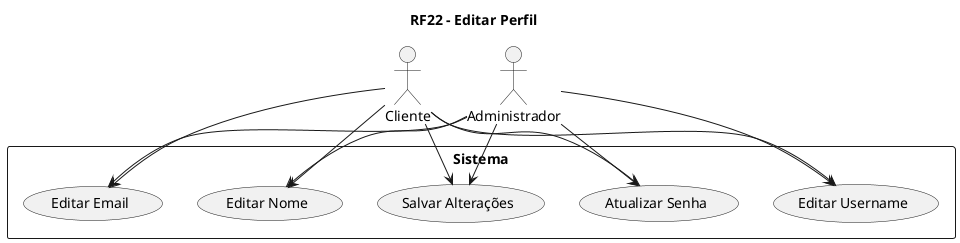 @startuml
title RF22 - Editar Perfil

actor "Cliente" as Cliente
actor "Administrador" as Admin

rectangle "Sistema" {
  Cliente --> (Editar Nome)
  Cliente --> (Editar Email)
  Cliente --> (Editar Username)
  Cliente --> (Atualizar Senha)
  Cliente --> (Salvar Alterações)

  Admin --> (Editar Nome)
  Admin --> (Editar Email)
  Admin --> (Editar Username)
  Admin --> (Atualizar Senha)
  Admin --> (Salvar Alterações)
}

@enduml
